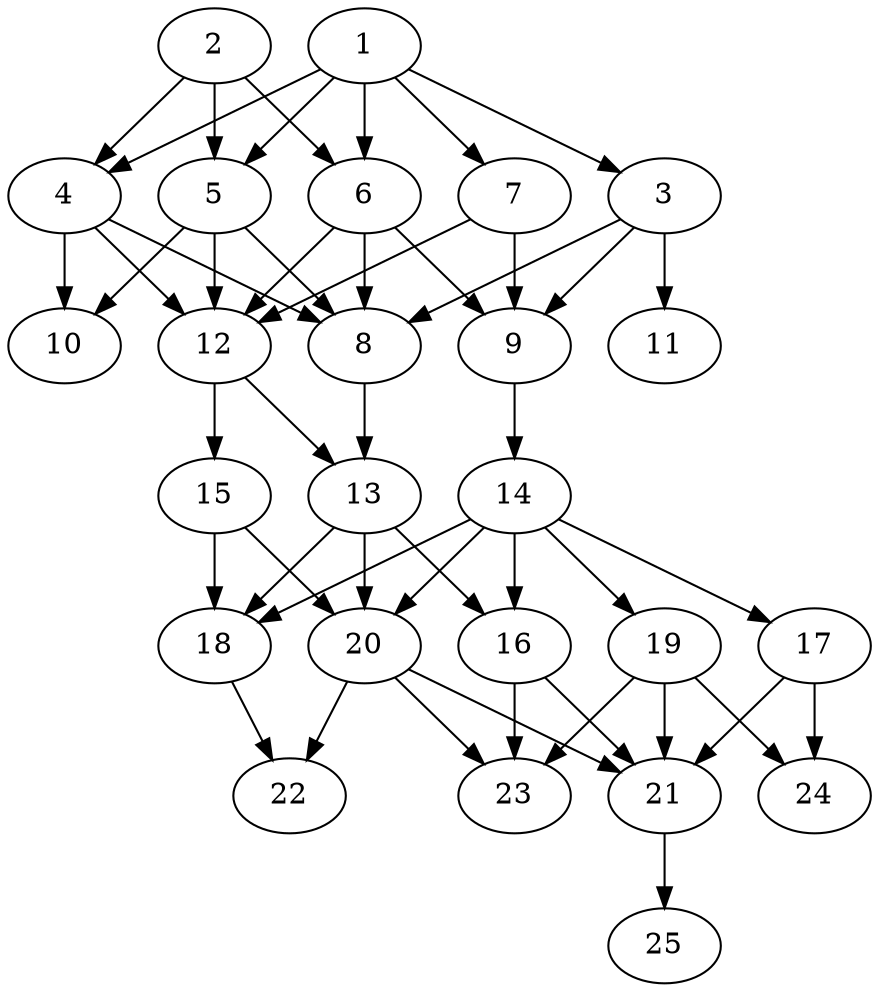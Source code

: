 // DAG automatically generated by daggen at Thu Oct  3 14:00:39 2019
// ./daggen --dot -n 25 --ccr 0.3 --fat 0.5 --regular 0.5 --density 0.7 --mindata 5242880 --maxdata 52428800 
digraph G {
  1 [size="76844373", alpha="0.04", expect_size="23053312"] 
  1 -> 3 [size ="23053312"]
  1 -> 4 [size ="23053312"]
  1 -> 5 [size ="23053312"]
  1 -> 6 [size ="23053312"]
  1 -> 7 [size ="23053312"]
  2 [size="130065067", alpha="0.07", expect_size="39019520"] 
  2 -> 4 [size ="39019520"]
  2 -> 5 [size ="39019520"]
  2 -> 6 [size ="39019520"]
  3 [size="23118507", alpha="0.15", expect_size="6935552"] 
  3 -> 8 [size ="6935552"]
  3 -> 9 [size ="6935552"]
  3 -> 11 [size ="6935552"]
  4 [size="92320427", alpha="0.09", expect_size="27696128"] 
  4 -> 8 [size ="27696128"]
  4 -> 10 [size ="27696128"]
  4 -> 12 [size ="27696128"]
  5 [size="97969493", alpha="0.10", expect_size="29390848"] 
  5 -> 8 [size ="29390848"]
  5 -> 10 [size ="29390848"]
  5 -> 12 [size ="29390848"]
  6 [size="44346027", alpha="0.12", expect_size="13303808"] 
  6 -> 8 [size ="13303808"]
  6 -> 9 [size ="13303808"]
  6 -> 12 [size ="13303808"]
  7 [size="64368640", alpha="0.19", expect_size="19310592"] 
  7 -> 9 [size ="19310592"]
  7 -> 12 [size ="19310592"]
  8 [size="72905387", alpha="0.11", expect_size="21871616"] 
  8 -> 13 [size ="21871616"]
  9 [size="73946453", alpha="0.11", expect_size="22183936"] 
  9 -> 14 [size ="22183936"]
  10 [size="129249280", alpha="0.02", expect_size="38774784"] 
  11 [size="99375787", alpha="0.17", expect_size="29812736"] 
  12 [size="129621333", alpha="0.12", expect_size="38886400"] 
  12 -> 13 [size ="38886400"]
  12 -> 15 [size ="38886400"]
  13 [size="27074560", alpha="0.15", expect_size="8122368"] 
  13 -> 16 [size ="8122368"]
  13 -> 18 [size ="8122368"]
  13 -> 20 [size ="8122368"]
  14 [size="144824320", alpha="0.03", expect_size="43447296"] 
  14 -> 16 [size ="43447296"]
  14 -> 17 [size ="43447296"]
  14 -> 18 [size ="43447296"]
  14 -> 19 [size ="43447296"]
  14 -> 20 [size ="43447296"]
  15 [size="56920747", alpha="0.04", expect_size="17076224"] 
  15 -> 18 [size ="17076224"]
  15 -> 20 [size ="17076224"]
  16 [size="132966400", alpha="0.19", expect_size="39889920"] 
  16 -> 21 [size ="39889920"]
  16 -> 23 [size ="39889920"]
  17 [size="67259733", alpha="0.04", expect_size="20177920"] 
  17 -> 21 [size ="20177920"]
  17 -> 24 [size ="20177920"]
  18 [size="62999893", alpha="0.13", expect_size="18899968"] 
  18 -> 22 [size ="18899968"]
  19 [size="151732907", alpha="0.02", expect_size="45519872"] 
  19 -> 21 [size ="45519872"]
  19 -> 23 [size ="45519872"]
  19 -> 24 [size ="45519872"]
  20 [size="77636267", alpha="0.09", expect_size="23290880"] 
  20 -> 21 [size ="23290880"]
  20 -> 22 [size ="23290880"]
  20 -> 23 [size ="23290880"]
  21 [size="95016960", alpha="0.02", expect_size="28505088"] 
  21 -> 25 [size ="28505088"]
  22 [size="73226240", alpha="0.10", expect_size="21967872"] 
  23 [size="170646187", alpha="0.19", expect_size="51193856"] 
  24 [size="135072427", alpha="0.17", expect_size="40521728"] 
  25 [size="155050667", alpha="0.05", expect_size="46515200"] 
}
